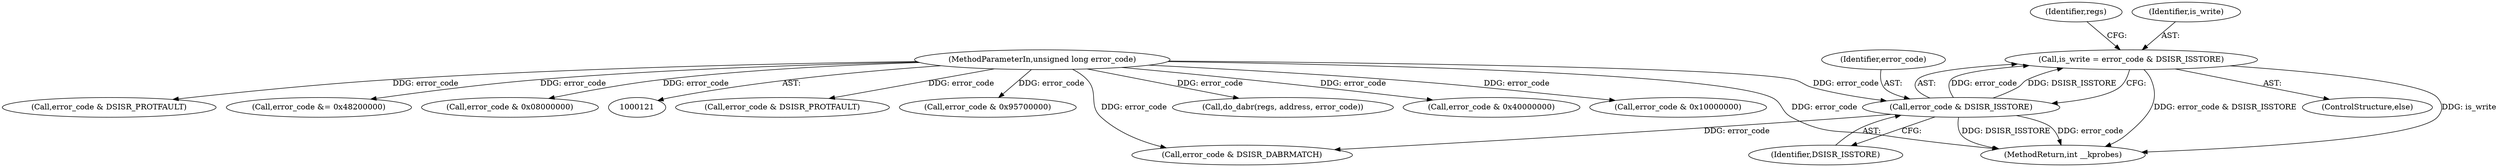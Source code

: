 digraph "0_linux_a8b0ca17b80e92faab46ee7179ba9e99ccb61233_20@API" {
"1000162" [label="(Call,is_write = error_code & DSISR_ISSTORE)"];
"1000164" [label="(Call,error_code & DSISR_ISSTORE)"];
"1000124" [label="(MethodParameterIn,unsigned long error_code)"];
"1000161" [label="(ControlStructure,else)"];
"1000495" [label="(Call,error_code & DSISR_PROTFAULT)"];
"1000321" [label="(Call,error_code & 0x95700000)"];
"1000557" [label="(MethodReturn,int __kprobes)"];
"1000162" [label="(Call,is_write = error_code & DSISR_ISSTORE)"];
"1000166" [label="(Identifier,DSISR_ISSTORE)"];
"1000189" [label="(Call,error_code & DSISR_DABRMATCH)"];
"1000193" [label="(Call,do_dabr(regs, address, error_code))"];
"1000326" [label="(Call,error_code & 0x40000000)"];
"1000164" [label="(Call,error_code & DSISR_ISSTORE)"];
"1000335" [label="(Call,error_code & 0x10000000)"];
"1000343" [label="(Call,error_code & DSISR_PROTFAULT)"];
"1000169" [label="(Identifier,regs)"];
"1000158" [label="(Call,error_code &= 0x48200000)"];
"1000163" [label="(Identifier,is_write)"];
"1000124" [label="(MethodParameterIn,unsigned long error_code)"];
"1000165" [label="(Identifier,error_code)"];
"1000382" [label="(Call,error_code & 0x08000000)"];
"1000162" -> "1000161"  [label="AST: "];
"1000162" -> "1000164"  [label="CFG: "];
"1000163" -> "1000162"  [label="AST: "];
"1000164" -> "1000162"  [label="AST: "];
"1000169" -> "1000162"  [label="CFG: "];
"1000162" -> "1000557"  [label="DDG: error_code & DSISR_ISSTORE"];
"1000162" -> "1000557"  [label="DDG: is_write"];
"1000164" -> "1000162"  [label="DDG: error_code"];
"1000164" -> "1000162"  [label="DDG: DSISR_ISSTORE"];
"1000164" -> "1000166"  [label="CFG: "];
"1000165" -> "1000164"  [label="AST: "];
"1000166" -> "1000164"  [label="AST: "];
"1000164" -> "1000557"  [label="DDG: DSISR_ISSTORE"];
"1000164" -> "1000557"  [label="DDG: error_code"];
"1000124" -> "1000164"  [label="DDG: error_code"];
"1000164" -> "1000189"  [label="DDG: error_code"];
"1000124" -> "1000121"  [label="AST: "];
"1000124" -> "1000557"  [label="DDG: error_code"];
"1000124" -> "1000158"  [label="DDG: error_code"];
"1000124" -> "1000189"  [label="DDG: error_code"];
"1000124" -> "1000193"  [label="DDG: error_code"];
"1000124" -> "1000321"  [label="DDG: error_code"];
"1000124" -> "1000326"  [label="DDG: error_code"];
"1000124" -> "1000335"  [label="DDG: error_code"];
"1000124" -> "1000343"  [label="DDG: error_code"];
"1000124" -> "1000382"  [label="DDG: error_code"];
"1000124" -> "1000495"  [label="DDG: error_code"];
}
